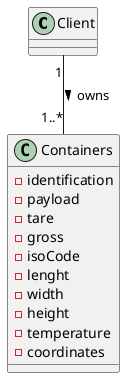 @startuml
class Client {
}

class Containers {
- identification
- payload
- tare
- gross
- isoCode
- lenght
- width
- height
- temperature
- coordinates
}


Client "1" -down- "1..*"Containers :> owns


@enduml